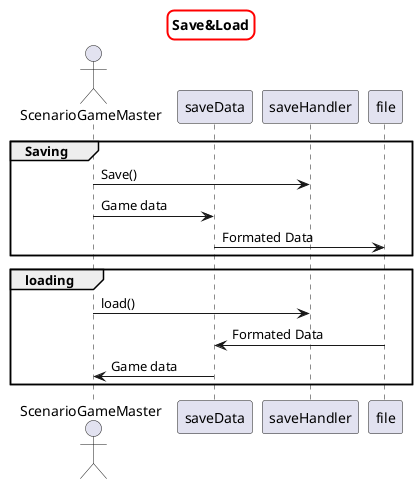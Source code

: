 @startuml
skinparam titleBorderRoundCorner 15
skinparam titleBorderThickness 2
skinparam titleBorderColor red
title Save&Load

actor ScenarioGameMaster as GM
participant saveData
participant saveHandler
participant file


group Saving
    GM -> saveHandler : Save()
    GM -> saveData : Game data
    saveData -> file : Formated Data



end

group loading
    GM -> saveHandler : load()

    file -> saveData : Formated Data
    saveData -> GM : Game data

end

@enduml